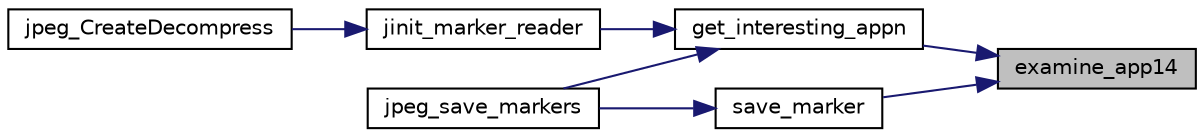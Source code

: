digraph "examine_app14"
{
 // LATEX_PDF_SIZE
  bgcolor="transparent";
  edge [fontname="Helvetica",fontsize="10",labelfontname="Helvetica",labelfontsize="10"];
  node [fontname="Helvetica",fontsize="10",shape=record];
  rankdir="RL";
  Node8 [label="examine_app14",height=0.2,width=0.4,color="black", fillcolor="grey75", style="filled", fontcolor="black",tooltip=" "];
  Node8 -> Node9 [dir="back",color="midnightblue",fontsize="10",style="solid",fontname="Helvetica"];
  Node9 [label="get_interesting_appn",height=0.2,width=0.4,color="black",URL="$jdmarker_8c.html#ad82019ab15e06b65c6119bbbce254b8f",tooltip=" "];
  Node9 -> Node10 [dir="back",color="midnightblue",fontsize="10",style="solid",fontname="Helvetica"];
  Node10 [label="jinit_marker_reader",height=0.2,width=0.4,color="black",URL="$jdmarker_8c.html#a8fa54cb03525a09cd2a6121496895072",tooltip=" "];
  Node10 -> Node11 [dir="back",color="midnightblue",fontsize="10",style="solid",fontname="Helvetica"];
  Node11 [label="jpeg_CreateDecompress",height=0.2,width=0.4,color="black",URL="$jdapimin_8c.html#a02b5c7eb58970a07cae85ffdcda9085d",tooltip=" "];
  Node9 -> Node12 [dir="back",color="midnightblue",fontsize="10",style="solid",fontname="Helvetica"];
  Node12 [label="jpeg_save_markers",height=0.2,width=0.4,color="black",URL="$jdmarker_8c.html#a5bb5f27bfd0bab5538de0aec18d2273a",tooltip=" "];
  Node8 -> Node13 [dir="back",color="midnightblue",fontsize="10",style="solid",fontname="Helvetica"];
  Node13 [label="save_marker",height=0.2,width=0.4,color="black",URL="$jdmarker_8c.html#acba4eaea087c7946c5d51b3f15eb72a2",tooltip=" "];
  Node13 -> Node12 [dir="back",color="midnightblue",fontsize="10",style="solid",fontname="Helvetica"];
}
